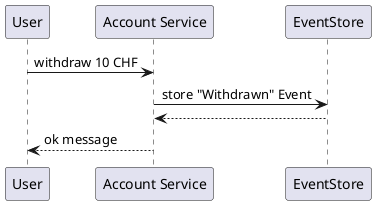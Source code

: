 @startuml

participant "User" as U
participant "Account Service" as S
participant "EventStore" as ES

U -> S: withdraw 10 CHF
S -> ES: store "Withdrawn" Event
S <-- ES:
U <-- S: ok message

@enduml